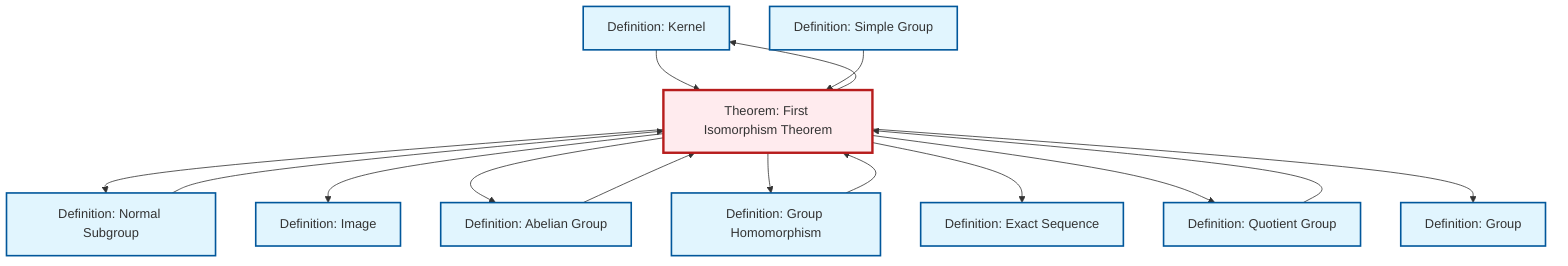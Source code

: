 graph TD
    classDef definition fill:#e1f5fe,stroke:#01579b,stroke-width:2px
    classDef theorem fill:#f3e5f5,stroke:#4a148c,stroke-width:2px
    classDef axiom fill:#fff3e0,stroke:#e65100,stroke-width:2px
    classDef example fill:#e8f5e9,stroke:#1b5e20,stroke-width:2px
    classDef current fill:#ffebee,stroke:#b71c1c,stroke-width:3px
    def-kernel["Definition: Kernel"]:::definition
    def-exact-sequence["Definition: Exact Sequence"]:::definition
    thm-first-isomorphism["Theorem: First Isomorphism Theorem"]:::theorem
    def-simple-group["Definition: Simple Group"]:::definition
    def-image["Definition: Image"]:::definition
    def-group["Definition: Group"]:::definition
    def-quotient-group["Definition: Quotient Group"]:::definition
    def-abelian-group["Definition: Abelian Group"]:::definition
    def-normal-subgroup["Definition: Normal Subgroup"]:::definition
    def-homomorphism["Definition: Group Homomorphism"]:::definition
    def-quotient-group --> thm-first-isomorphism
    thm-first-isomorphism --> def-kernel
    def-normal-subgroup --> thm-first-isomorphism
    def-abelian-group --> thm-first-isomorphism
    thm-first-isomorphism --> def-normal-subgroup
    def-kernel --> thm-first-isomorphism
    def-homomorphism --> thm-first-isomorphism
    thm-first-isomorphism --> def-image
    thm-first-isomorphism --> def-abelian-group
    def-simple-group --> thm-first-isomorphism
    thm-first-isomorphism --> def-homomorphism
    thm-first-isomorphism --> def-exact-sequence
    thm-first-isomorphism --> def-quotient-group
    thm-first-isomorphism --> def-group
    class thm-first-isomorphism current